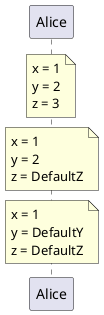 @startuml

!procedure defaulttest($x, $y="DefaultY", $z="DefaultZ")
note over Alice
    x = $x
    y = $y
    z = $z
end note
!endprocedure

defaulttest(1, 2, 3)
defaulttest(1, 2)
defaulttest(1)

@enduml